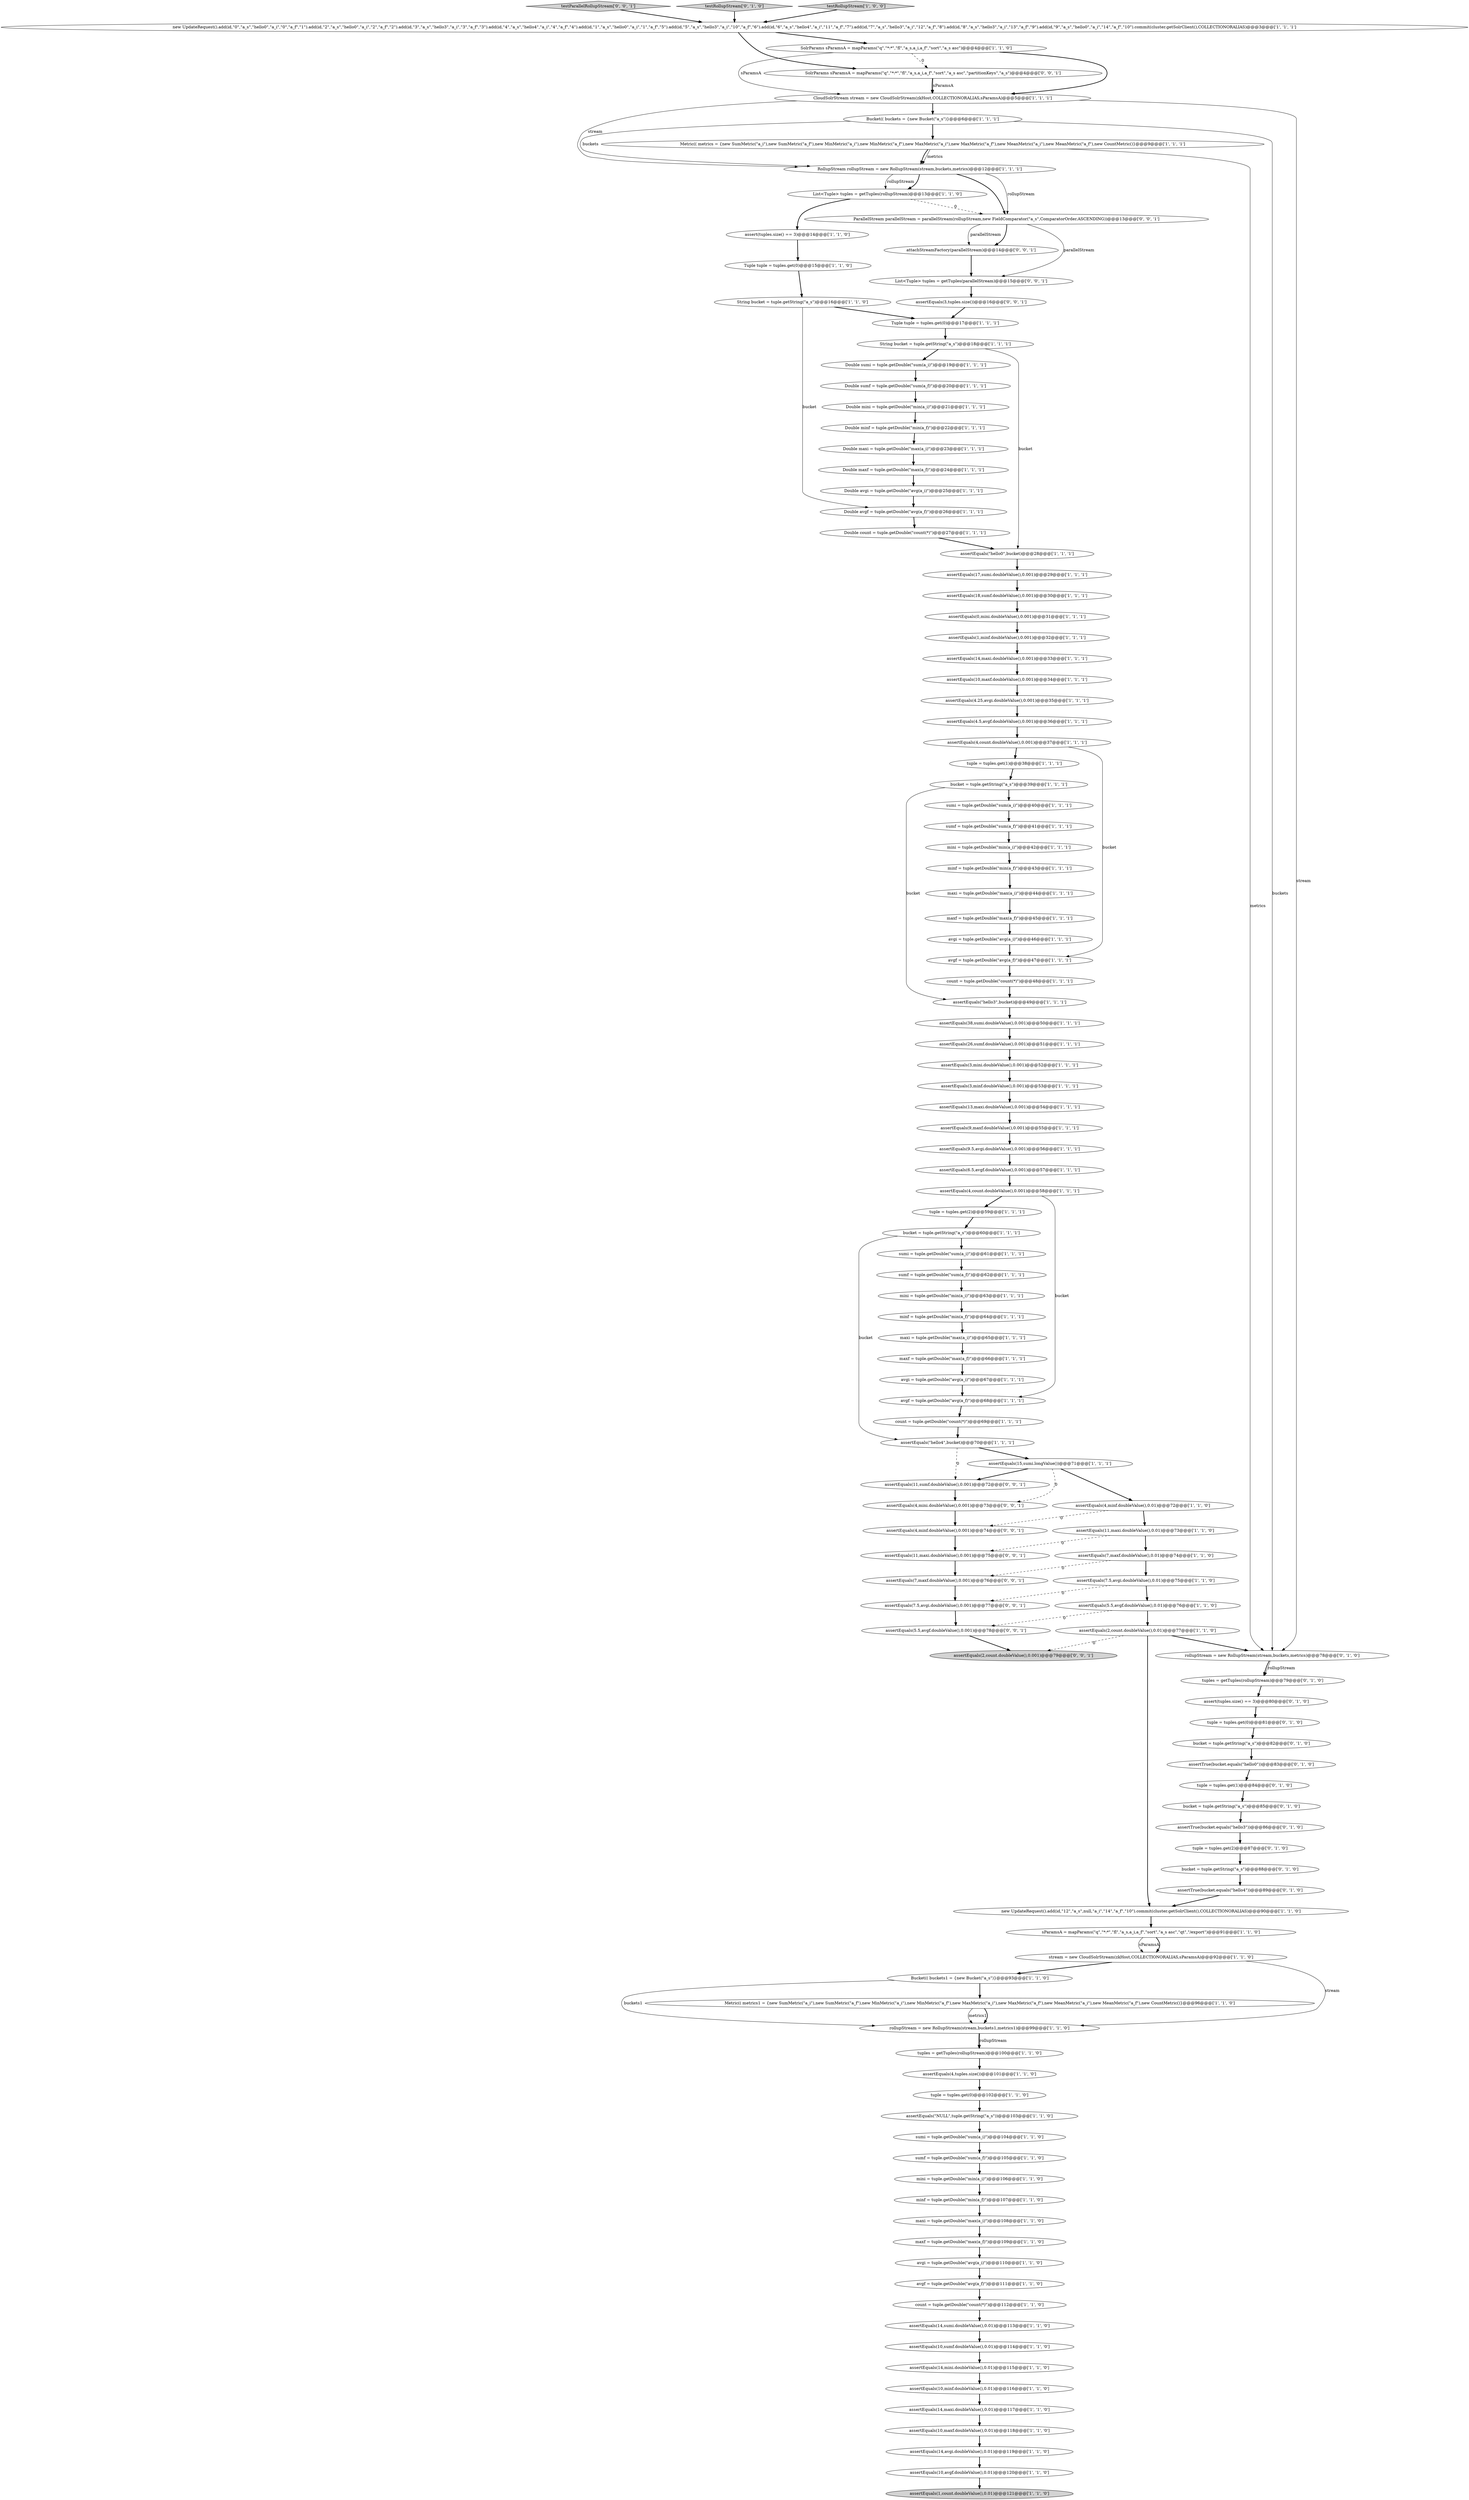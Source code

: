 digraph {
11 [style = filled, label = "count = tuple.getDouble(\"count(*)\")@@@48@@@['1', '1', '1']", fillcolor = white, shape = ellipse image = "AAA0AAABBB1BBB"];
71 [style = filled, label = "Tuple tuple = tuples.get(0)@@@15@@@['1', '1', '0']", fillcolor = white, shape = ellipse image = "AAA0AAABBB1BBB"];
33 [style = filled, label = "count = tuple.getDouble(\"count(*)\")@@@112@@@['1', '1', '0']", fillcolor = white, shape = ellipse image = "AAA0AAABBB1BBB"];
95 [style = filled, label = "Double mini = tuple.getDouble(\"min(a_i)\")@@@21@@@['1', '1', '1']", fillcolor = white, shape = ellipse image = "AAA0AAABBB1BBB"];
3 [style = filled, label = "Double sumf = tuple.getDouble(\"sum(a_f)\")@@@20@@@['1', '1', '1']", fillcolor = white, shape = ellipse image = "AAA0AAABBB1BBB"];
7 [style = filled, label = "assertEquals(3,minf.doubleValue(),0.001)@@@53@@@['1', '1', '1']", fillcolor = white, shape = ellipse image = "AAA0AAABBB1BBB"];
93 [style = filled, label = "minf = tuple.getDouble(\"min(a_f)\")@@@107@@@['1', '1', '0']", fillcolor = white, shape = ellipse image = "AAA0AAABBB1BBB"];
117 [style = filled, label = "testParallelRollupStream['0', '0', '1']", fillcolor = lightgray, shape = diamond image = "AAA0AAABBB3BBB"];
48 [style = filled, label = "Double maxf = tuple.getDouble(\"max(a_f)\")@@@24@@@['1', '1', '1']", fillcolor = white, shape = ellipse image = "AAA0AAABBB1BBB"];
56 [style = filled, label = "Metric(( metrics = {new SumMetric(\"a_i\"),new SumMetric(\"a_f\"),new MinMetric(\"a_i\"),new MinMetric(\"a_f\"),new MaxMetric(\"a_i\"),new MaxMetric(\"a_f\"),new MeanMetric(\"a_i\"),new MeanMetric(\"a_f\"),new CountMetric()}@@@9@@@['1', '1', '1']", fillcolor = white, shape = ellipse image = "AAA0AAABBB1BBB"];
67 [style = filled, label = "Double count = tuple.getDouble(\"count(*)\")@@@27@@@['1', '1', '1']", fillcolor = white, shape = ellipse image = "AAA0AAABBB1BBB"];
15 [style = filled, label = "assertEquals(\"hello0\",bucket)@@@28@@@['1', '1', '1']", fillcolor = white, shape = ellipse image = "AAA0AAABBB1BBB"];
38 [style = filled, label = "sumf = tuple.getDouble(\"sum(a_f)\")@@@105@@@['1', '1', '0']", fillcolor = white, shape = ellipse image = "AAA0AAABBB1BBB"];
65 [style = filled, label = "assertEquals(6.5,avgf.doubleValue(),0.001)@@@57@@@['1', '1', '1']", fillcolor = white, shape = ellipse image = "AAA0AAABBB1BBB"];
126 [style = filled, label = "assertEquals(3,tuples.size())@@@16@@@['0', '0', '1']", fillcolor = white, shape = ellipse image = "AAA0AAABBB3BBB"];
101 [style = filled, label = "assertTrue(bucket.equals(\"hello0\"))@@@83@@@['0', '1', '0']", fillcolor = white, shape = ellipse image = "AAA1AAABBB2BBB"];
30 [style = filled, label = "assertEquals(10,sumf.doubleValue(),0.01)@@@114@@@['1', '1', '0']", fillcolor = white, shape = ellipse image = "AAA0AAABBB1BBB"];
73 [style = filled, label = "minf = tuple.getDouble(\"min(a_f)\")@@@43@@@['1', '1', '1']", fillcolor = white, shape = ellipse image = "AAA0AAABBB1BBB"];
86 [style = filled, label = "assertEquals(14,maxi.doubleValue(),0.001)@@@33@@@['1', '1', '1']", fillcolor = white, shape = ellipse image = "AAA0AAABBB1BBB"];
116 [style = filled, label = "assertEquals(11,sumf.doubleValue(),0.001)@@@72@@@['0', '0', '1']", fillcolor = white, shape = ellipse image = "AAA0AAABBB3BBB"];
125 [style = filled, label = "assertEquals(4,minf.doubleValue(),0.001)@@@74@@@['0', '0', '1']", fillcolor = white, shape = ellipse image = "AAA0AAABBB3BBB"];
14 [style = filled, label = "tuple = tuples.get(1)@@@38@@@['1', '1', '1']", fillcolor = white, shape = ellipse image = "AAA0AAABBB1BBB"];
2 [style = filled, label = "maxi = tuple.getDouble(\"max(a_i)\")@@@65@@@['1', '1', '1']", fillcolor = white, shape = ellipse image = "AAA0AAABBB1BBB"];
74 [style = filled, label = "assertEquals(4,minf.doubleValue(),0.01)@@@72@@@['1', '1', '0']", fillcolor = white, shape = ellipse image = "AAA0AAABBB1BBB"];
113 [style = filled, label = "assertEquals(7,maxf.doubleValue(),0.001)@@@76@@@['0', '0', '1']", fillcolor = white, shape = ellipse image = "AAA0AAABBB3BBB"];
1 [style = filled, label = "mini = tuple.getDouble(\"min(a_i)\")@@@63@@@['1', '1', '1']", fillcolor = white, shape = ellipse image = "AAA0AAABBB1BBB"];
111 [style = filled, label = "bucket = tuple.getString(\"a_s\")@@@88@@@['0', '1', '0']", fillcolor = white, shape = ellipse image = "AAA1AAABBB2BBB"];
83 [style = filled, label = "avgf = tuple.getDouble(\"avg(a_f)\")@@@111@@@['1', '1', '0']", fillcolor = white, shape = ellipse image = "AAA0AAABBB1BBB"];
39 [style = filled, label = "bucket = tuple.getString(\"a_s\")@@@60@@@['1', '1', '1']", fillcolor = white, shape = ellipse image = "AAA0AAABBB1BBB"];
40 [style = filled, label = "avgi = tuple.getDouble(\"avg(a_i)\")@@@46@@@['1', '1', '1']", fillcolor = white, shape = ellipse image = "AAA0AAABBB1BBB"];
122 [style = filled, label = "ParallelStream parallelStream = parallelStream(rollupStream,new FieldComparator(\"a_s\",ComparatorOrder.ASCENDING))@@@13@@@['0', '0', '1']", fillcolor = white, shape = ellipse image = "AAA0AAABBB3BBB"];
84 [style = filled, label = "assertEquals(10,avgf.doubleValue(),0.01)@@@120@@@['1', '1', '0']", fillcolor = white, shape = ellipse image = "AAA0AAABBB1BBB"];
96 [style = filled, label = "assertEquals(17,sumi.doubleValue(),0.001)@@@29@@@['1', '1', '1']", fillcolor = white, shape = ellipse image = "AAA0AAABBB1BBB"];
45 [style = filled, label = "assertEquals(4.25,avgi.doubleValue(),0.001)@@@35@@@['1', '1', '1']", fillcolor = white, shape = ellipse image = "AAA0AAABBB1BBB"];
119 [style = filled, label = "assertEquals(11,maxi.doubleValue(),0.001)@@@75@@@['0', '0', '1']", fillcolor = white, shape = ellipse image = "AAA0AAABBB3BBB"];
79 [style = filled, label = "assertEquals(\"hello3\",bucket)@@@49@@@['1', '1', '1']", fillcolor = white, shape = ellipse image = "AAA0AAABBB1BBB"];
118 [style = filled, label = "List<Tuple> tuples = getTuples(parallelStream)@@@15@@@['0', '0', '1']", fillcolor = white, shape = ellipse image = "AAA0AAABBB3BBB"];
88 [style = filled, label = "Double sumi = tuple.getDouble(\"sum(a_i)\")@@@19@@@['1', '1', '1']", fillcolor = white, shape = ellipse image = "AAA0AAABBB1BBB"];
29 [style = filled, label = "assertEquals(\"NULL\",tuple.getString(\"a_s\"))@@@103@@@['1', '1', '0']", fillcolor = white, shape = ellipse image = "AAA0AAABBB1BBB"];
20 [style = filled, label = "maxf = tuple.getDouble(\"max(a_f)\")@@@66@@@['1', '1', '1']", fillcolor = white, shape = ellipse image = "AAA0AAABBB1BBB"];
80 [style = filled, label = "assertEquals(3,mini.doubleValue(),0.001)@@@52@@@['1', '1', '1']", fillcolor = white, shape = ellipse image = "AAA0AAABBB1BBB"];
6 [style = filled, label = "assertEquals(38,sumi.doubleValue(),0.001)@@@50@@@['1', '1', '1']", fillcolor = white, shape = ellipse image = "AAA0AAABBB1BBB"];
112 [style = filled, label = "tuple = tuples.get(2)@@@87@@@['0', '1', '0']", fillcolor = white, shape = ellipse image = "AAA1AAABBB2BBB"];
107 [style = filled, label = "tuple = tuples.get(1)@@@84@@@['0', '1', '0']", fillcolor = white, shape = ellipse image = "AAA1AAABBB2BBB"];
120 [style = filled, label = "attachStreamFactory(parallelStream)@@@14@@@['0', '0', '1']", fillcolor = white, shape = ellipse image = "AAA0AAABBB3BBB"];
35 [style = filled, label = "tuple = tuples.get(2)@@@59@@@['1', '1', '1']", fillcolor = white, shape = ellipse image = "AAA0AAABBB1BBB"];
5 [style = filled, label = "tuples = getTuples(rollupStream)@@@100@@@['1', '1', '0']", fillcolor = white, shape = ellipse image = "AAA0AAABBB1BBB"];
114 [style = filled, label = "assertEquals(7.5,avgi.doubleValue(),0.001)@@@77@@@['0', '0', '1']", fillcolor = white, shape = ellipse image = "AAA0AAABBB3BBB"];
82 [style = filled, label = "assert(tuples.size() == 3)@@@14@@@['1', '1', '0']", fillcolor = white, shape = ellipse image = "AAA0AAABBB1BBB"];
54 [style = filled, label = "avgi = tuple.getDouble(\"avg(a_i)\")@@@67@@@['1', '1', '1']", fillcolor = white, shape = ellipse image = "AAA0AAABBB1BBB"];
49 [style = filled, label = "sumf = tuple.getDouble(\"sum(a_f)\")@@@62@@@['1', '1', '1']", fillcolor = white, shape = ellipse image = "AAA0AAABBB1BBB"];
77 [style = filled, label = "assertEquals(10,maxf.doubleValue(),0.01)@@@118@@@['1', '1', '0']", fillcolor = white, shape = ellipse image = "AAA0AAABBB1BBB"];
43 [style = filled, label = "assertEquals(4,count.doubleValue(),0.001)@@@58@@@['1', '1', '1']", fillcolor = white, shape = ellipse image = "AAA0AAABBB1BBB"];
100 [style = filled, label = "tuples = getTuples(rollupStream)@@@79@@@['0', '1', '0']", fillcolor = white, shape = ellipse image = "AAA1AAABBB2BBB"];
90 [style = filled, label = "assertEquals(10,minf.doubleValue(),0.01)@@@116@@@['1', '1', '0']", fillcolor = white, shape = ellipse image = "AAA0AAABBB1BBB"];
76 [style = filled, label = "assertEquals(14,mini.doubleValue(),0.01)@@@115@@@['1', '1', '0']", fillcolor = white, shape = ellipse image = "AAA0AAABBB1BBB"];
110 [style = filled, label = "assertTrue(bucket.equals(\"hello4\"))@@@89@@@['0', '1', '0']", fillcolor = white, shape = ellipse image = "AAA1AAABBB2BBB"];
61 [style = filled, label = "sumi = tuple.getDouble(\"sum(a_i)\")@@@61@@@['1', '1', '1']", fillcolor = white, shape = ellipse image = "AAA0AAABBB1BBB"];
109 [style = filled, label = "assert(tuples.size() == 3)@@@80@@@['0', '1', '0']", fillcolor = white, shape = ellipse image = "AAA1AAABBB2BBB"];
50 [style = filled, label = "new UpdateRequest().add(id,\"0\",\"a_s\",\"hello0\",\"a_i\",\"0\",\"a_f\",\"1\").add(id,\"2\",\"a_s\",\"hello0\",\"a_i\",\"2\",\"a_f\",\"2\").add(id,\"3\",\"a_s\",\"hello3\",\"a_i\",\"3\",\"a_f\",\"3\").add(id,\"4\",\"a_s\",\"hello4\",\"a_i\",\"4\",\"a_f\",\"4\").add(id,\"1\",\"a_s\",\"hello0\",\"a_i\",\"1\",\"a_f\",\"5\").add(id,\"5\",\"a_s\",\"hello3\",\"a_i\",\"10\",\"a_f\",\"6\").add(id,\"6\",\"a_s\",\"hello4\",\"a_i\",\"11\",\"a_f\",\"7\").add(id,\"7\",\"a_s\",\"hello3\",\"a_i\",\"12\",\"a_f\",\"8\").add(id,\"8\",\"a_s\",\"hello3\",\"a_i\",\"13\",\"a_f\",\"9\").add(id,\"9\",\"a_s\",\"hello0\",\"a_i\",\"14\",\"a_f\",\"10\").commit(cluster.getSolrClient(),COLLECTIONORALIAS)@@@3@@@['1', '1', '1']", fillcolor = white, shape = ellipse image = "AAA0AAABBB1BBB"];
13 [style = filled, label = "RollupStream rollupStream = new RollupStream(stream,buckets,metrics)@@@12@@@['1', '1', '1']", fillcolor = white, shape = ellipse image = "AAA0AAABBB1BBB"];
108 [style = filled, label = "rollupStream = new RollupStream(stream,buckets,metrics)@@@78@@@['0', '1', '0']", fillcolor = white, shape = ellipse image = "AAA1AAABBB2BBB"];
16 [style = filled, label = "assertEquals(\"hello4\",bucket)@@@70@@@['1', '1', '1']", fillcolor = white, shape = ellipse image = "AAA0AAABBB1BBB"];
18 [style = filled, label = "Metric(( metrics1 = {new SumMetric(\"a_i\"),new SumMetric(\"a_f\"),new MinMetric(\"a_i\"),new MinMetric(\"a_f\"),new MaxMetric(\"a_i\"),new MaxMetric(\"a_f\"),new MeanMetric(\"a_i\"),new MeanMetric(\"a_f\"),new CountMetric()}@@@96@@@['1', '1', '0']", fillcolor = white, shape = ellipse image = "AAA0AAABBB1BBB"];
46 [style = filled, label = "assertEquals(14,sumi.doubleValue(),0.01)@@@113@@@['1', '1', '0']", fillcolor = white, shape = ellipse image = "AAA0AAABBB1BBB"];
12 [style = filled, label = "sumi = tuple.getDouble(\"sum(a_i)\")@@@104@@@['1', '1', '0']", fillcolor = white, shape = ellipse image = "AAA0AAABBB1BBB"];
60 [style = filled, label = "assertEquals(4,count.doubleValue(),0.001)@@@37@@@['1', '1', '1']", fillcolor = white, shape = ellipse image = "AAA0AAABBB1BBB"];
41 [style = filled, label = "assertEquals(9,maxf.doubleValue(),0.001)@@@55@@@['1', '1', '1']", fillcolor = white, shape = ellipse image = "AAA0AAABBB1BBB"];
64 [style = filled, label = "maxf = tuple.getDouble(\"max(a_f)\")@@@45@@@['1', '1', '1']", fillcolor = white, shape = ellipse image = "AAA0AAABBB1BBB"];
70 [style = filled, label = "avgf = tuple.getDouble(\"avg(a_f)\")@@@68@@@['1', '1', '1']", fillcolor = white, shape = ellipse image = "AAA0AAABBB1BBB"];
103 [style = filled, label = "bucket = tuple.getString(\"a_s\")@@@85@@@['0', '1', '0']", fillcolor = white, shape = ellipse image = "AAA1AAABBB2BBB"];
81 [style = filled, label = "assertEquals(18,sumf.doubleValue(),0.001)@@@30@@@['1', '1', '1']", fillcolor = white, shape = ellipse image = "AAA0AAABBB1BBB"];
53 [style = filled, label = "sParamsA = mapParams(\"q\",\"*:*\",\"fl\",\"a_s,a_i,a_f\",\"sort\",\"a_s asc\",\"qt\",\"/export\")@@@91@@@['1', '1', '0']", fillcolor = white, shape = ellipse image = "AAA0AAABBB1BBB"];
89 [style = filled, label = "assertEquals(0,mini.doubleValue(),0.001)@@@31@@@['1', '1', '1']", fillcolor = white, shape = ellipse image = "AAA0AAABBB1BBB"];
102 [style = filled, label = "tuple = tuples.get(0)@@@81@@@['0', '1', '0']", fillcolor = white, shape = ellipse image = "AAA1AAABBB2BBB"];
26 [style = filled, label = "Double maxi = tuple.getDouble(\"max(a_i)\")@@@23@@@['1', '1', '1']", fillcolor = white, shape = ellipse image = "AAA0AAABBB1BBB"];
19 [style = filled, label = "assertEquals(9.5,avgi.doubleValue(),0.001)@@@56@@@['1', '1', '1']", fillcolor = white, shape = ellipse image = "AAA0AAABBB1BBB"];
4 [style = filled, label = "count = tuple.getDouble(\"count(*)\")@@@69@@@['1', '1', '1']", fillcolor = white, shape = ellipse image = "AAA0AAABBB1BBB"];
57 [style = filled, label = "assertEquals(1,count.doubleValue(),0.01)@@@121@@@['1', '1', '0']", fillcolor = lightgray, shape = ellipse image = "AAA0AAABBB1BBB"];
92 [style = filled, label = "assertEquals(14,avgi.doubleValue(),0.01)@@@119@@@['1', '1', '0']", fillcolor = white, shape = ellipse image = "AAA0AAABBB1BBB"];
85 [style = filled, label = "assertEquals(11,maxi.doubleValue(),0.01)@@@73@@@['1', '1', '0']", fillcolor = white, shape = ellipse image = "AAA0AAABBB1BBB"];
63 [style = filled, label = "assertEquals(5.5,avgf.doubleValue(),0.01)@@@76@@@['1', '1', '0']", fillcolor = white, shape = ellipse image = "AAA0AAABBB1BBB"];
69 [style = filled, label = "bucket = tuple.getString(\"a_s\")@@@39@@@['1', '1', '1']", fillcolor = white, shape = ellipse image = "AAA0AAABBB1BBB"];
124 [style = filled, label = "assertEquals(5.5,avgf.doubleValue(),0.001)@@@78@@@['0', '0', '1']", fillcolor = white, shape = ellipse image = "AAA0AAABBB3BBB"];
36 [style = filled, label = "tuple = tuples.get(0)@@@102@@@['1', '1', '0']", fillcolor = white, shape = ellipse image = "AAA0AAABBB1BBB"];
72 [style = filled, label = "Double avgi = tuple.getDouble(\"avg(a_i)\")@@@25@@@['1', '1', '1']", fillcolor = white, shape = ellipse image = "AAA0AAABBB1BBB"];
28 [style = filled, label = "avgf = tuple.getDouble(\"avg(a_f)\")@@@47@@@['1', '1', '1']", fillcolor = white, shape = ellipse image = "AAA0AAABBB1BBB"];
17 [style = filled, label = "assertEquals(15,sumi.longValue())@@@71@@@['1', '1', '1']", fillcolor = white, shape = ellipse image = "AAA0AAABBB1BBB"];
121 [style = filled, label = "assertEquals(4,mini.doubleValue(),0.001)@@@73@@@['0', '0', '1']", fillcolor = white, shape = ellipse image = "AAA0AAABBB3BBB"];
25 [style = filled, label = "minf = tuple.getDouble(\"min(a_f)\")@@@64@@@['1', '1', '1']", fillcolor = white, shape = ellipse image = "AAA0AAABBB1BBB"];
27 [style = filled, label = "assertEquals(2,count.doubleValue(),0.01)@@@77@@@['1', '1', '0']", fillcolor = white, shape = ellipse image = "AAA0AAABBB1BBB"];
55 [style = filled, label = "assertEquals(10,maxf.doubleValue(),0.001)@@@34@@@['1', '1', '1']", fillcolor = white, shape = ellipse image = "AAA0AAABBB1BBB"];
32 [style = filled, label = "Double minf = tuple.getDouble(\"min(a_f)\")@@@22@@@['1', '1', '1']", fillcolor = white, shape = ellipse image = "AAA0AAABBB1BBB"];
42 [style = filled, label = "sumf = tuple.getDouble(\"sum(a_f)\")@@@41@@@['1', '1', '1']", fillcolor = white, shape = ellipse image = "AAA0AAABBB1BBB"];
34 [style = filled, label = "List<Tuple> tuples = getTuples(rollupStream)@@@13@@@['1', '1', '0']", fillcolor = white, shape = ellipse image = "AAA0AAABBB1BBB"];
115 [style = filled, label = "SolrParams sParamsA = mapParams(\"q\",\"*:*\",\"fl\",\"a_s,a_i,a_f\",\"sort\",\"a_s asc\",\"partitionKeys\",\"a_s\")@@@4@@@['0', '0', '1']", fillcolor = white, shape = ellipse image = "AAA0AAABBB3BBB"];
78 [style = filled, label = "maxi = tuple.getDouble(\"max(a_i)\")@@@108@@@['1', '1', '0']", fillcolor = white, shape = ellipse image = "AAA0AAABBB1BBB"];
98 [style = filled, label = "assertEquals(7.5,avgi.doubleValue(),0.01)@@@75@@@['1', '1', '0']", fillcolor = white, shape = ellipse image = "AAA0AAABBB1BBB"];
106 [style = filled, label = "assertTrue(bucket.equals(\"hello3\"))@@@86@@@['0', '1', '0']", fillcolor = white, shape = ellipse image = "AAA1AAABBB2BBB"];
0 [style = filled, label = "SolrParams sParamsA = mapParams(\"q\",\"*:*\",\"fl\",\"a_s,a_i,a_f\",\"sort\",\"a_s asc\")@@@4@@@['1', '1', '0']", fillcolor = white, shape = ellipse image = "AAA0AAABBB1BBB"];
51 [style = filled, label = "maxf = tuple.getDouble(\"max(a_f)\")@@@109@@@['1', '1', '0']", fillcolor = white, shape = ellipse image = "AAA0AAABBB1BBB"];
52 [style = filled, label = "Tuple tuple = tuples.get(0)@@@17@@@['1', '1', '1']", fillcolor = white, shape = ellipse image = "AAA0AAABBB1BBB"];
24 [style = filled, label = "maxi = tuple.getDouble(\"max(a_i)\")@@@44@@@['1', '1', '1']", fillcolor = white, shape = ellipse image = "AAA0AAABBB1BBB"];
58 [style = filled, label = "mini = tuple.getDouble(\"min(a_i)\")@@@106@@@['1', '1', '0']", fillcolor = white, shape = ellipse image = "AAA0AAABBB1BBB"];
75 [style = filled, label = "rollupStream = new RollupStream(stream,buckets1,metrics1)@@@99@@@['1', '1', '0']", fillcolor = white, shape = ellipse image = "AAA0AAABBB1BBB"];
10 [style = filled, label = "assertEquals(13,maxi.doubleValue(),0.001)@@@54@@@['1', '1', '1']", fillcolor = white, shape = ellipse image = "AAA0AAABBB1BBB"];
68 [style = filled, label = "assertEquals(1,minf.doubleValue(),0.001)@@@32@@@['1', '1', '1']", fillcolor = white, shape = ellipse image = "AAA0AAABBB1BBB"];
104 [style = filled, label = "testRollupStream['0', '1', '0']", fillcolor = lightgray, shape = diamond image = "AAA0AAABBB2BBB"];
87 [style = filled, label = "String bucket = tuple.getString(\"a_s\")@@@16@@@['1', '1', '0']", fillcolor = white, shape = ellipse image = "AAA0AAABBB1BBB"];
22 [style = filled, label = "mini = tuple.getDouble(\"min(a_i)\")@@@42@@@['1', '1', '1']", fillcolor = white, shape = ellipse image = "AAA0AAABBB1BBB"];
8 [style = filled, label = "assertEquals(7,maxf.doubleValue(),0.01)@@@74@@@['1', '1', '0']", fillcolor = white, shape = ellipse image = "AAA0AAABBB1BBB"];
59 [style = filled, label = "String bucket = tuple.getString(\"a_s\")@@@18@@@['1', '1', '1']", fillcolor = white, shape = ellipse image = "AAA0AAABBB1BBB"];
105 [style = filled, label = "bucket = tuple.getString(\"a_s\")@@@82@@@['0', '1', '0']", fillcolor = white, shape = ellipse image = "AAA1AAABBB2BBB"];
99 [style = filled, label = "Bucket(( buckets1 = {new Bucket(\"a_s\")}@@@93@@@['1', '1', '0']", fillcolor = white, shape = ellipse image = "AAA0AAABBB1BBB"];
9 [style = filled, label = "sumi = tuple.getDouble(\"sum(a_i)\")@@@40@@@['1', '1', '1']", fillcolor = white, shape = ellipse image = "AAA0AAABBB1BBB"];
44 [style = filled, label = "CloudSolrStream stream = new CloudSolrStream(zkHost,COLLECTIONORALIAS,sParamsA)@@@5@@@['1', '1', '1']", fillcolor = white, shape = ellipse image = "AAA0AAABBB1BBB"];
94 [style = filled, label = "assertEquals(14,maxi.doubleValue(),0.01)@@@117@@@['1', '1', '0']", fillcolor = white, shape = ellipse image = "AAA0AAABBB1BBB"];
37 [style = filled, label = "testRollupStream['1', '0', '0']", fillcolor = lightgray, shape = diamond image = "AAA0AAABBB1BBB"];
31 [style = filled, label = "assertEquals(26,sumf.doubleValue(),0.001)@@@51@@@['1', '1', '1']", fillcolor = white, shape = ellipse image = "AAA0AAABBB1BBB"];
123 [style = filled, label = "assertEquals(2,count.doubleValue(),0.001)@@@79@@@['0', '0', '1']", fillcolor = lightgray, shape = ellipse image = "AAA0AAABBB3BBB"];
97 [style = filled, label = "stream = new CloudSolrStream(zkHost,COLLECTIONORALIAS,sParamsA)@@@92@@@['1', '1', '0']", fillcolor = white, shape = ellipse image = "AAA0AAABBB1BBB"];
62 [style = filled, label = "new UpdateRequest().add(id,\"12\",\"a_s\",null,\"a_i\",\"14\",\"a_f\",\"10\").commit(cluster.getSolrClient(),COLLECTIONORALIAS)@@@90@@@['1', '1', '0']", fillcolor = white, shape = ellipse image = "AAA0AAABBB1BBB"];
91 [style = filled, label = "avgi = tuple.getDouble(\"avg(a_i)\")@@@110@@@['1', '1', '0']", fillcolor = white, shape = ellipse image = "AAA0AAABBB1BBB"];
47 [style = filled, label = "Bucket(( buckets = {new Bucket(\"a_s\")}@@@6@@@['1', '1', '1']", fillcolor = white, shape = ellipse image = "AAA0AAABBB1BBB"];
23 [style = filled, label = "assertEquals(4,tuples.size())@@@101@@@['1', '1', '0']", fillcolor = white, shape = ellipse image = "AAA0AAABBB1BBB"];
21 [style = filled, label = "assertEquals(4.5,avgf.doubleValue(),0.001)@@@36@@@['1', '1', '1']", fillcolor = white, shape = ellipse image = "AAA0AAABBB1BBB"];
66 [style = filled, label = "Double avgf = tuple.getDouble(\"avg(a_f)\")@@@26@@@['1', '1', '1']", fillcolor = white, shape = ellipse image = "AAA0AAABBB1BBB"];
97->75 [style = solid, label="stream"];
50->0 [style = bold, label=""];
44->108 [style = solid, label="stream"];
8->98 [style = bold, label=""];
83->33 [style = bold, label=""];
116->121 [style = bold, label=""];
93->78 [style = bold, label=""];
17->121 [style = dashed, label="0"];
119->113 [style = bold, label=""];
56->108 [style = solid, label="metrics"];
40->28 [style = bold, label=""];
66->67 [style = bold, label=""];
62->53 [style = bold, label=""];
92->84 [style = bold, label=""];
53->97 [style = solid, label="sParamsA"];
13->34 [style = bold, label=""];
11->79 [style = bold, label=""];
110->62 [style = bold, label=""];
0->115 [style = dashed, label="0"];
0->44 [style = solid, label="sParamsA"];
102->105 [style = bold, label=""];
68->86 [style = bold, label=""];
85->8 [style = bold, label=""];
13->122 [style = solid, label="rollupStream"];
94->77 [style = bold, label=""];
49->1 [style = bold, label=""];
50->115 [style = bold, label=""];
29->12 [style = bold, label=""];
90->94 [style = bold, label=""];
28->11 [style = bold, label=""];
54->70 [style = bold, label=""];
20->54 [style = bold, label=""];
18->75 [style = solid, label="metrics1"];
34->82 [style = bold, label=""];
109->102 [style = bold, label=""];
52->59 [style = bold, label=""];
43->70 [style = solid, label="bucket"];
13->122 [style = bold, label=""];
78->51 [style = bold, label=""];
9->42 [style = bold, label=""];
115->44 [style = bold, label=""];
60->28 [style = solid, label="bucket"];
18->75 [style = bold, label=""];
70->4 [style = bold, label=""];
108->100 [style = bold, label=""];
75->5 [style = bold, label=""];
114->124 [style = bold, label=""];
48->72 [style = bold, label=""];
33->46 [style = bold, label=""];
73->24 [style = bold, label=""];
39->61 [style = bold, label=""];
53->97 [style = bold, label=""];
15->96 [style = bold, label=""];
74->85 [style = bold, label=""];
1->25 [style = bold, label=""];
84->57 [style = bold, label=""];
39->16 [style = solid, label="bucket"];
111->110 [style = bold, label=""];
17->116 [style = bold, label=""];
75->5 [style = solid, label="rollupStream"];
17->74 [style = bold, label=""];
47->56 [style = bold, label=""];
115->44 [style = solid, label="sParamsA"];
60->14 [style = bold, label=""];
71->87 [style = bold, label=""];
118->126 [style = bold, label=""];
104->50 [style = bold, label=""];
81->89 [style = bold, label=""];
82->71 [style = bold, label=""];
27->62 [style = bold, label=""];
117->50 [style = bold, label=""];
122->120 [style = bold, label=""];
101->107 [style = bold, label=""];
120->118 [style = bold, label=""];
42->22 [style = bold, label=""];
63->124 [style = dashed, label="0"];
72->66 [style = bold, label=""];
99->18 [style = bold, label=""];
56->13 [style = solid, label="metrics"];
61->49 [style = bold, label=""];
19->65 [style = bold, label=""];
98->63 [style = bold, label=""];
58->93 [style = bold, label=""];
4->16 [style = bold, label=""];
91->83 [style = bold, label=""];
103->106 [style = bold, label=""];
31->80 [style = bold, label=""];
77->92 [style = bold, label=""];
107->103 [style = bold, label=""];
38->58 [style = bold, label=""];
87->52 [style = bold, label=""];
113->114 [style = bold, label=""];
85->119 [style = dashed, label="0"];
56->13 [style = bold, label=""];
0->44 [style = bold, label=""];
32->26 [style = bold, label=""];
43->35 [style = bold, label=""];
16->116 [style = dashed, label="0"];
47->13 [style = solid, label="buckets"];
6->31 [style = bold, label=""];
44->47 [style = bold, label=""];
46->30 [style = bold, label=""];
44->13 [style = solid, label="stream"];
98->114 [style = dashed, label="0"];
21->60 [style = bold, label=""];
27->123 [style = dashed, label="0"];
67->15 [style = bold, label=""];
97->99 [style = bold, label=""];
121->125 [style = bold, label=""];
87->66 [style = solid, label="bucket"];
89->68 [style = bold, label=""];
16->17 [style = bold, label=""];
125->119 [style = bold, label=""];
30->76 [style = bold, label=""];
74->125 [style = dashed, label="0"];
13->34 [style = solid, label="rollupStream"];
24->64 [style = bold, label=""];
69->9 [style = bold, label=""];
96->81 [style = bold, label=""];
76->90 [style = bold, label=""];
99->75 [style = solid, label="buckets1"];
36->29 [style = bold, label=""];
7->10 [style = bold, label=""];
25->2 [style = bold, label=""];
22->73 [style = bold, label=""];
8->113 [style = dashed, label="0"];
45->21 [style = bold, label=""];
105->101 [style = bold, label=""];
64->40 [style = bold, label=""];
14->69 [style = bold, label=""];
108->100 [style = solid, label="rollupStream"];
51->91 [style = bold, label=""];
41->19 [style = bold, label=""];
35->39 [style = bold, label=""];
12->38 [style = bold, label=""];
100->109 [style = bold, label=""];
65->43 [style = bold, label=""];
112->111 [style = bold, label=""];
55->45 [style = bold, label=""];
37->50 [style = bold, label=""];
79->6 [style = bold, label=""];
59->15 [style = solid, label="bucket"];
122->118 [style = solid, label="parallelStream"];
59->88 [style = bold, label=""];
124->123 [style = bold, label=""];
5->23 [style = bold, label=""];
2->20 [style = bold, label=""];
23->36 [style = bold, label=""];
69->79 [style = solid, label="bucket"];
63->27 [style = bold, label=""];
126->52 [style = bold, label=""];
122->120 [style = solid, label="parallelStream"];
3->95 [style = bold, label=""];
106->112 [style = bold, label=""];
88->3 [style = bold, label=""];
34->122 [style = dashed, label="0"];
27->108 [style = bold, label=""];
26->48 [style = bold, label=""];
86->55 [style = bold, label=""];
80->7 [style = bold, label=""];
10->41 [style = bold, label=""];
47->108 [style = solid, label="buckets"];
95->32 [style = bold, label=""];
}
